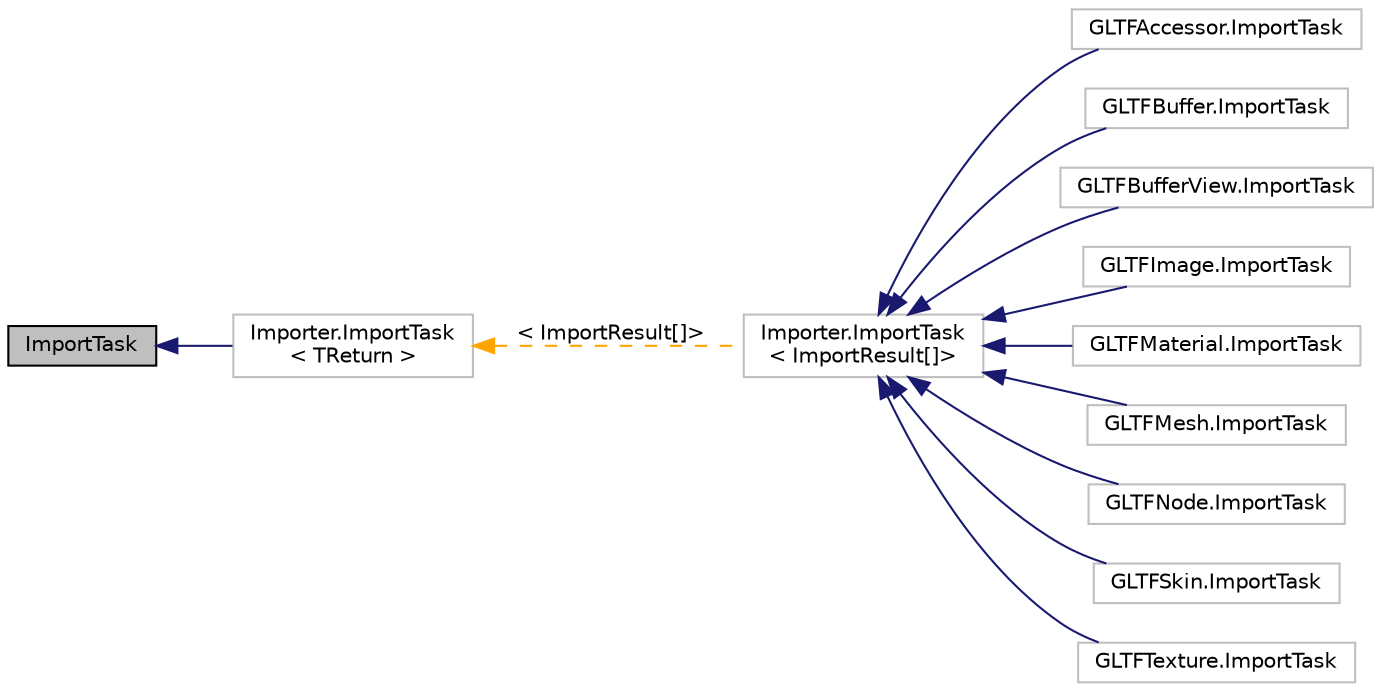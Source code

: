 digraph "ImportTask"
{
 // INTERACTIVE_SVG=YES
 // LATEX_PDF_SIZE
  edge [fontname="Helvetica",fontsize="10",labelfontname="Helvetica",labelfontsize="10"];
  node [fontname="Helvetica",fontsize="10",shape=record];
  rankdir="LR";
  Node1 [label="ImportTask",height=0.2,width=0.4,color="black", fillcolor="grey75", style="filled", fontcolor="black",tooltip=" "];
  Node1 -> Node2 [dir="back",color="midnightblue",fontsize="10",style="solid",fontname="Helvetica"];
  Node2 [label="Importer.ImportTask\l\< TReturn \>",height=0.2,width=0.4,color="grey75", fillcolor="white", style="filled",tooltip=" "];
  Node2 -> Node3 [dir="back",color="orange",fontsize="10",style="dashed",label=" \< ImportResult[]\>" ,fontname="Helvetica"];
  Node3 [label="Importer.ImportTask\l\< ImportResult[]\>",height=0.2,width=0.4,color="grey75", fillcolor="white", style="filled",tooltip=" "];
  Node3 -> Node4 [dir="back",color="midnightblue",fontsize="10",style="solid",fontname="Helvetica"];
  Node4 [label="GLTFAccessor.ImportTask",height=0.2,width=0.4,color="grey75", fillcolor="white", style="filled",tooltip=" "];
  Node3 -> Node5 [dir="back",color="midnightblue",fontsize="10",style="solid",fontname="Helvetica"];
  Node5 [label="GLTFBuffer.ImportTask",height=0.2,width=0.4,color="grey75", fillcolor="white", style="filled",tooltip=" "];
  Node3 -> Node6 [dir="back",color="midnightblue",fontsize="10",style="solid",fontname="Helvetica"];
  Node6 [label="GLTFBufferView.ImportTask",height=0.2,width=0.4,color="grey75", fillcolor="white", style="filled",tooltip=" "];
  Node3 -> Node7 [dir="back",color="midnightblue",fontsize="10",style="solid",fontname="Helvetica"];
  Node7 [label="GLTFImage.ImportTask",height=0.2,width=0.4,color="grey75", fillcolor="white", style="filled",tooltip=" "];
  Node3 -> Node8 [dir="back",color="midnightblue",fontsize="10",style="solid",fontname="Helvetica"];
  Node8 [label="GLTFMaterial.ImportTask",height=0.2,width=0.4,color="grey75", fillcolor="white", style="filled",tooltip=" "];
  Node3 -> Node9 [dir="back",color="midnightblue",fontsize="10",style="solid",fontname="Helvetica"];
  Node9 [label="GLTFMesh.ImportTask",height=0.2,width=0.4,color="grey75", fillcolor="white", style="filled",tooltip=" "];
  Node3 -> Node10 [dir="back",color="midnightblue",fontsize="10",style="solid",fontname="Helvetica"];
  Node10 [label="GLTFNode.ImportTask",height=0.2,width=0.4,color="grey75", fillcolor="white", style="filled",tooltip=" "];
  Node3 -> Node11 [dir="back",color="midnightblue",fontsize="10",style="solid",fontname="Helvetica"];
  Node11 [label="GLTFSkin.ImportTask",height=0.2,width=0.4,color="grey75", fillcolor="white", style="filled",tooltip=" "];
  Node3 -> Node12 [dir="back",color="midnightblue",fontsize="10",style="solid",fontname="Helvetica"];
  Node12 [label="GLTFTexture.ImportTask",height=0.2,width=0.4,color="grey75", fillcolor="white", style="filled",tooltip=" "];
}
